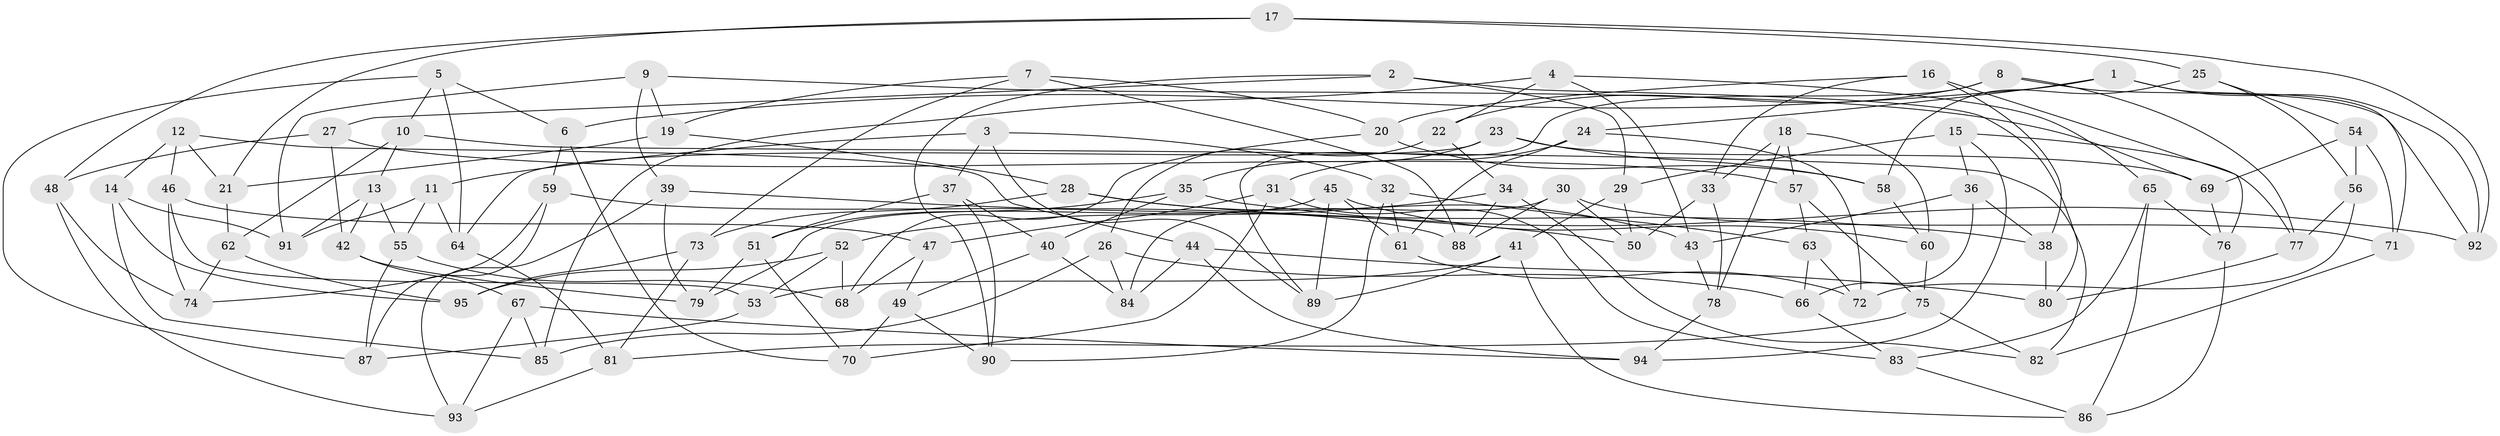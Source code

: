 // Generated by graph-tools (version 1.1) at 2025/16/03/09/25 04:16:28]
// undirected, 95 vertices, 190 edges
graph export_dot {
graph [start="1"]
  node [color=gray90,style=filled];
  1;
  2;
  3;
  4;
  5;
  6;
  7;
  8;
  9;
  10;
  11;
  12;
  13;
  14;
  15;
  16;
  17;
  18;
  19;
  20;
  21;
  22;
  23;
  24;
  25;
  26;
  27;
  28;
  29;
  30;
  31;
  32;
  33;
  34;
  35;
  36;
  37;
  38;
  39;
  40;
  41;
  42;
  43;
  44;
  45;
  46;
  47;
  48;
  49;
  50;
  51;
  52;
  53;
  54;
  55;
  56;
  57;
  58;
  59;
  60;
  61;
  62;
  63;
  64;
  65;
  66;
  67;
  68;
  69;
  70;
  71;
  72;
  73;
  74;
  75;
  76;
  77;
  78;
  79;
  80;
  81;
  82;
  83;
  84;
  85;
  86;
  87;
  88;
  89;
  90;
  91;
  92;
  93;
  94;
  95;
  1 -- 6;
  1 -- 71;
  1 -- 24;
  1 -- 92;
  2 -- 80;
  2 -- 90;
  2 -- 29;
  2 -- 27;
  3 -- 89;
  3 -- 32;
  3 -- 11;
  3 -- 37;
  4 -- 43;
  4 -- 85;
  4 -- 22;
  4 -- 65;
  5 -- 87;
  5 -- 10;
  5 -- 64;
  5 -- 6;
  6 -- 70;
  6 -- 59;
  7 -- 88;
  7 -- 19;
  7 -- 73;
  7 -- 20;
  8 -- 89;
  8 -- 22;
  8 -- 77;
  8 -- 92;
  9 -- 91;
  9 -- 39;
  9 -- 69;
  9 -- 19;
  10 -- 82;
  10 -- 13;
  10 -- 62;
  11 -- 64;
  11 -- 91;
  11 -- 55;
  12 -- 21;
  12 -- 14;
  12 -- 46;
  12 -- 44;
  13 -- 42;
  13 -- 91;
  13 -- 55;
  14 -- 91;
  14 -- 85;
  14 -- 95;
  15 -- 77;
  15 -- 29;
  15 -- 94;
  15 -- 36;
  16 -- 20;
  16 -- 76;
  16 -- 33;
  16 -- 38;
  17 -- 21;
  17 -- 25;
  17 -- 48;
  17 -- 92;
  18 -- 60;
  18 -- 33;
  18 -- 57;
  18 -- 78;
  19 -- 21;
  19 -- 28;
  20 -- 58;
  20 -- 68;
  21 -- 62;
  22 -- 26;
  22 -- 34;
  23 -- 58;
  23 -- 64;
  23 -- 69;
  23 -- 35;
  24 -- 61;
  24 -- 72;
  24 -- 31;
  25 -- 56;
  25 -- 58;
  25 -- 54;
  26 -- 66;
  26 -- 84;
  26 -- 85;
  27 -- 57;
  27 -- 48;
  27 -- 42;
  28 -- 73;
  28 -- 38;
  28 -- 43;
  29 -- 50;
  29 -- 41;
  30 -- 71;
  30 -- 84;
  30 -- 88;
  30 -- 50;
  31 -- 70;
  31 -- 47;
  31 -- 83;
  32 -- 61;
  32 -- 90;
  32 -- 63;
  33 -- 50;
  33 -- 78;
  34 -- 88;
  34 -- 52;
  34 -- 82;
  35 -- 51;
  35 -- 92;
  35 -- 40;
  36 -- 38;
  36 -- 66;
  36 -- 43;
  37 -- 51;
  37 -- 90;
  37 -- 40;
  38 -- 80;
  39 -- 50;
  39 -- 93;
  39 -- 79;
  40 -- 84;
  40 -- 49;
  41 -- 89;
  41 -- 86;
  41 -- 53;
  42 -- 79;
  42 -- 67;
  43 -- 78;
  44 -- 94;
  44 -- 84;
  44 -- 80;
  45 -- 89;
  45 -- 60;
  45 -- 61;
  45 -- 79;
  46 -- 74;
  46 -- 53;
  46 -- 47;
  47 -- 49;
  47 -- 68;
  48 -- 74;
  48 -- 93;
  49 -- 70;
  49 -- 90;
  51 -- 70;
  51 -- 79;
  52 -- 53;
  52 -- 68;
  52 -- 95;
  53 -- 87;
  54 -- 71;
  54 -- 69;
  54 -- 56;
  55 -- 68;
  55 -- 87;
  56 -- 77;
  56 -- 72;
  57 -- 63;
  57 -- 75;
  58 -- 60;
  59 -- 74;
  59 -- 87;
  59 -- 88;
  60 -- 75;
  61 -- 72;
  62 -- 95;
  62 -- 74;
  63 -- 66;
  63 -- 72;
  64 -- 81;
  65 -- 86;
  65 -- 83;
  65 -- 76;
  66 -- 83;
  67 -- 94;
  67 -- 93;
  67 -- 85;
  69 -- 76;
  71 -- 82;
  73 -- 95;
  73 -- 81;
  75 -- 82;
  75 -- 81;
  76 -- 86;
  77 -- 80;
  78 -- 94;
  81 -- 93;
  83 -- 86;
}

